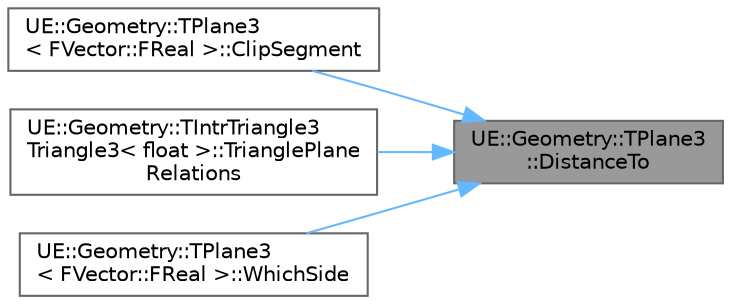 digraph "UE::Geometry::TPlane3::DistanceTo"
{
 // INTERACTIVE_SVG=YES
 // LATEX_PDF_SIZE
  bgcolor="transparent";
  edge [fontname=Helvetica,fontsize=10,labelfontname=Helvetica,labelfontsize=10];
  node [fontname=Helvetica,fontsize=10,shape=box,height=0.2,width=0.4];
  rankdir="RL";
  Node1 [id="Node000001",label="UE::Geometry::TPlane3\l::DistanceTo",height=0.2,width=0.4,color="gray40", fillcolor="grey60", style="filled", fontcolor="black",tooltip="Compute d = Dot(N,P)-c where N is the plane normal and c is the plane constant."];
  Node1 -> Node2 [id="edge1_Node000001_Node000002",dir="back",color="steelblue1",style="solid",tooltip=" "];
  Node2 [id="Node000002",label="UE::Geometry::TPlane3\l\< FVector::FReal \>::ClipSegment",height=0.2,width=0.4,color="grey40", fillcolor="white", style="filled",URL="$d0/d20/structUE_1_1Geometry_1_1TPlane3.html#ab4c3aba6517f566927961fbc93259d91",tooltip=" "];
  Node1 -> Node3 [id="edge2_Node000001_Node000003",dir="back",color="steelblue1",style="solid",tooltip=" "];
  Node3 [id="Node000003",label="UE::Geometry::TIntrTriangle3\lTriangle3\< float \>::TrianglePlane\lRelations",height=0.2,width=0.4,color="grey40", fillcolor="white", style="filled",URL="$d6/d05/classUE_1_1Geometry_1_1TIntrTriangle3Triangle3.html#aa6a7bbee40d97fe0b75e17cada788e5e",tooltip=" "];
  Node1 -> Node4 [id="edge3_Node000001_Node000004",dir="back",color="steelblue1",style="solid",tooltip=" "];
  Node4 [id="Node000004",label="UE::Geometry::TPlane3\l\< FVector::FReal \>::WhichSide",height=0.2,width=0.4,color="grey40", fillcolor="white", style="filled",URL="$d0/d20/structUE_1_1Geometry_1_1TPlane3.html#a0ba85ad648cdbbf53247a40bddb13c69",tooltip=" "];
}
